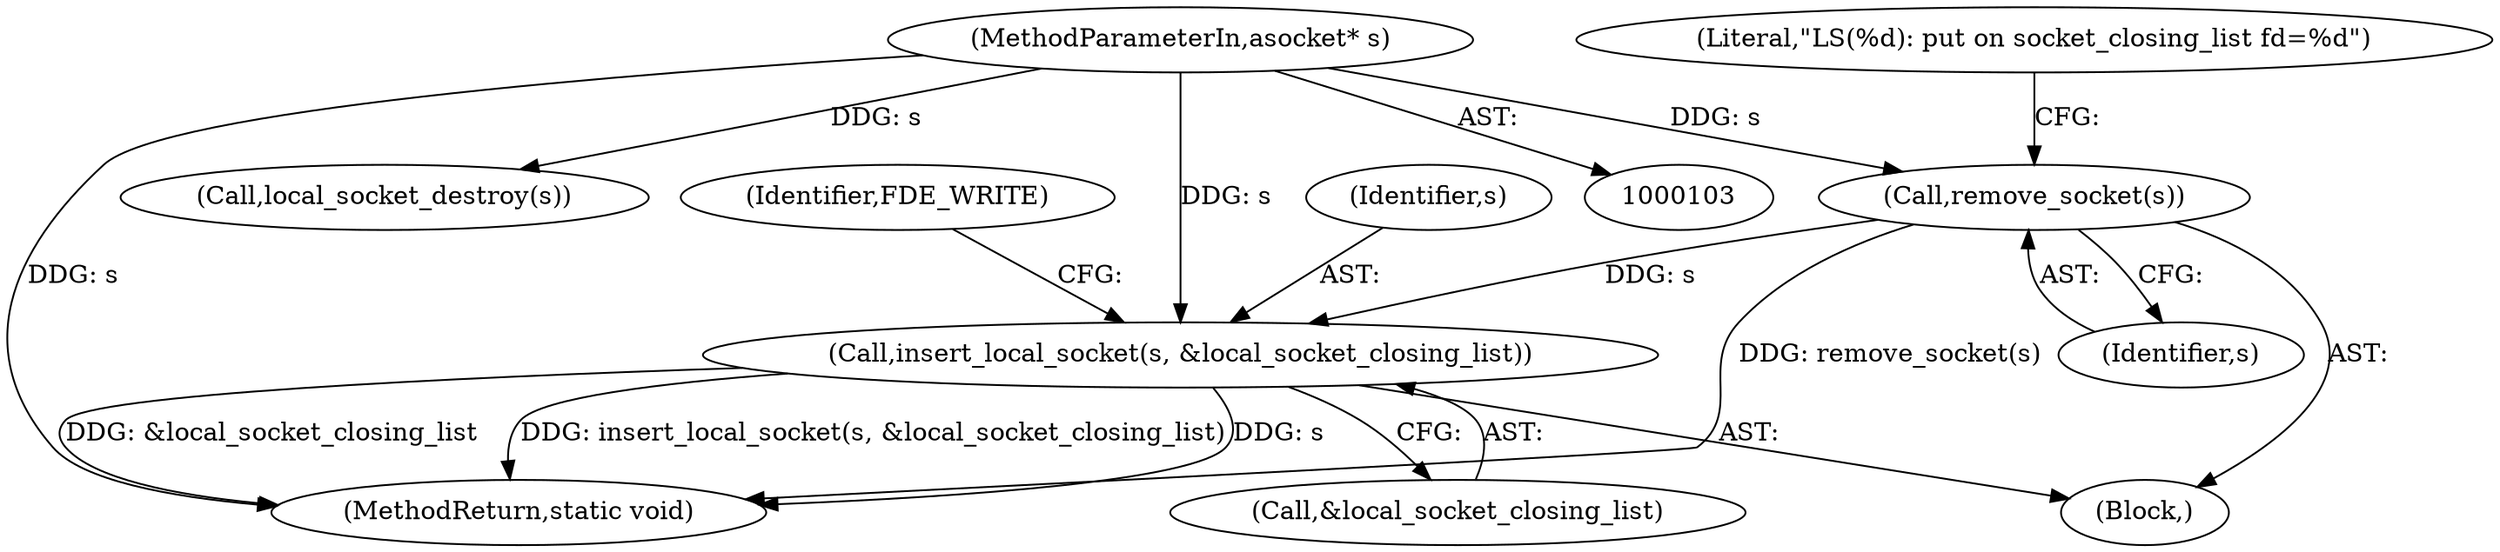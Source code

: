 digraph "0_Android_268068f25673242d1d5130d96202d3288c91b700_3@API" {
"1000229" [label="(Call,insert_local_socket(s, &local_socket_closing_list))"];
"1000219" [label="(Call,remove_socket(s))"];
"1000104" [label="(MethodParameterIn,asocket* s)"];
"1000104" [label="(MethodParameterIn,asocket* s)"];
"1000219" [label="(Call,remove_socket(s))"];
"1000231" [label="(Call,&local_socket_closing_list)"];
"1000220" [label="(Identifier,s)"];
"1000105" [label="(Block,)"];
"1000242" [label="(MethodReturn,static void)"];
"1000234" [label="(Identifier,FDE_WRITE)"];
"1000230" [label="(Identifier,s)"];
"1000222" [label="(Literal,\"LS(%d): put on socket_closing_list fd=%d\")"];
"1000197" [label="(Call,local_socket_destroy(s))"];
"1000229" [label="(Call,insert_local_socket(s, &local_socket_closing_list))"];
"1000229" -> "1000105"  [label="AST: "];
"1000229" -> "1000231"  [label="CFG: "];
"1000230" -> "1000229"  [label="AST: "];
"1000231" -> "1000229"  [label="AST: "];
"1000234" -> "1000229"  [label="CFG: "];
"1000229" -> "1000242"  [label="DDG: &local_socket_closing_list"];
"1000229" -> "1000242"  [label="DDG: insert_local_socket(s, &local_socket_closing_list)"];
"1000229" -> "1000242"  [label="DDG: s"];
"1000219" -> "1000229"  [label="DDG: s"];
"1000104" -> "1000229"  [label="DDG: s"];
"1000219" -> "1000105"  [label="AST: "];
"1000219" -> "1000220"  [label="CFG: "];
"1000220" -> "1000219"  [label="AST: "];
"1000222" -> "1000219"  [label="CFG: "];
"1000219" -> "1000242"  [label="DDG: remove_socket(s)"];
"1000104" -> "1000219"  [label="DDG: s"];
"1000104" -> "1000103"  [label="AST: "];
"1000104" -> "1000242"  [label="DDG: s"];
"1000104" -> "1000197"  [label="DDG: s"];
}
